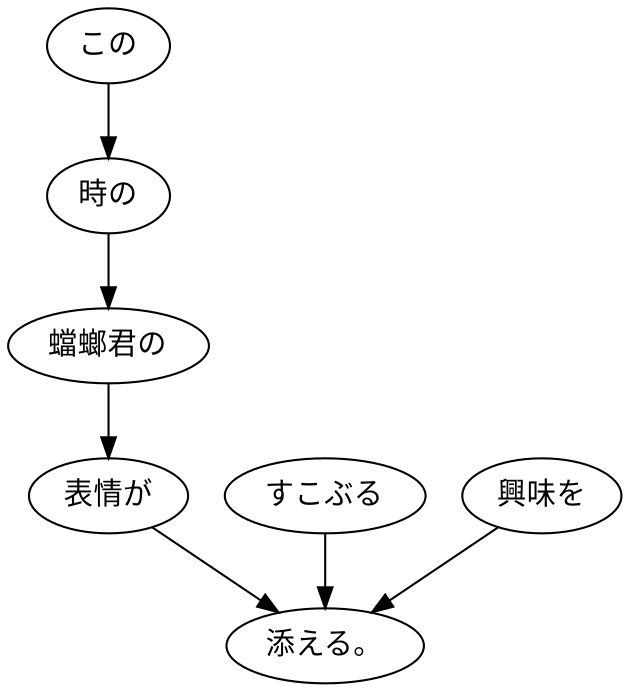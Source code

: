 digraph graph3973 {
	node0 [label="この"];
	node1 [label="時の"];
	node2 [label="蟷螂君の"];
	node3 [label="表情が"];
	node4 [label="すこぶる"];
	node5 [label="興味を"];
	node6 [label="添える。"];
	node0 -> node1;
	node1 -> node2;
	node2 -> node3;
	node3 -> node6;
	node4 -> node6;
	node5 -> node6;
}

